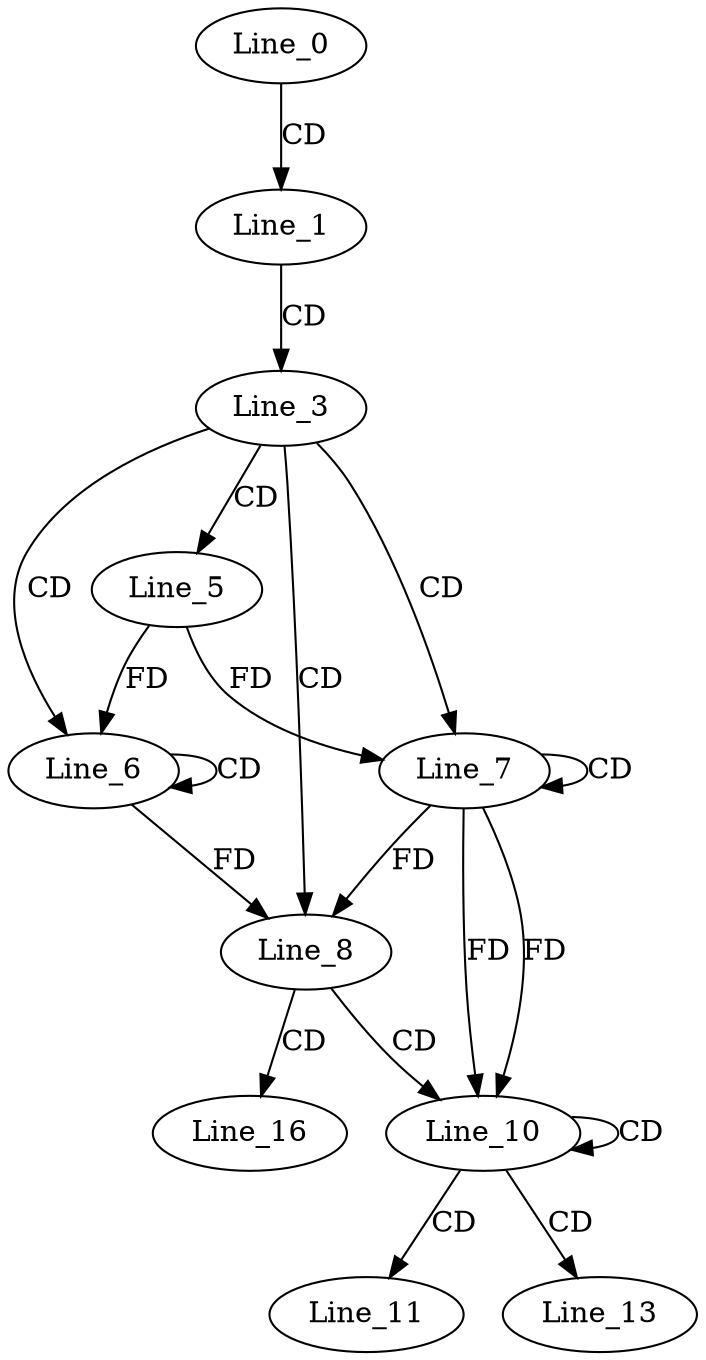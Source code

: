 digraph G {
  Line_0;
  Line_1;
  Line_3;
  Line_5;
  Line_6;
  Line_6;
  Line_7;
  Line_7;
  Line_8;
  Line_8;
  Line_8;
  Line_10;
  Line_10;
  Line_10;
  Line_10;
  Line_11;
  Line_13;
  Line_16;
  Line_0 -> Line_1 [ label="CD" ];
  Line_1 -> Line_3 [ label="CD" ];
  Line_3 -> Line_5 [ label="CD" ];
  Line_3 -> Line_6 [ label="CD" ];
  Line_6 -> Line_6 [ label="CD" ];
  Line_5 -> Line_6 [ label="FD" ];
  Line_3 -> Line_7 [ label="CD" ];
  Line_7 -> Line_7 [ label="CD" ];
  Line_5 -> Line_7 [ label="FD" ];
  Line_3 -> Line_8 [ label="CD" ];
  Line_7 -> Line_8 [ label="FD" ];
  Line_6 -> Line_8 [ label="FD" ];
  Line_8 -> Line_10 [ label="CD" ];
  Line_7 -> Line_10 [ label="FD" ];
  Line_10 -> Line_10 [ label="CD" ];
  Line_7 -> Line_10 [ label="FD" ];
  Line_10 -> Line_11 [ label="CD" ];
  Line_10 -> Line_13 [ label="CD" ];
  Line_8 -> Line_16 [ label="CD" ];
}
